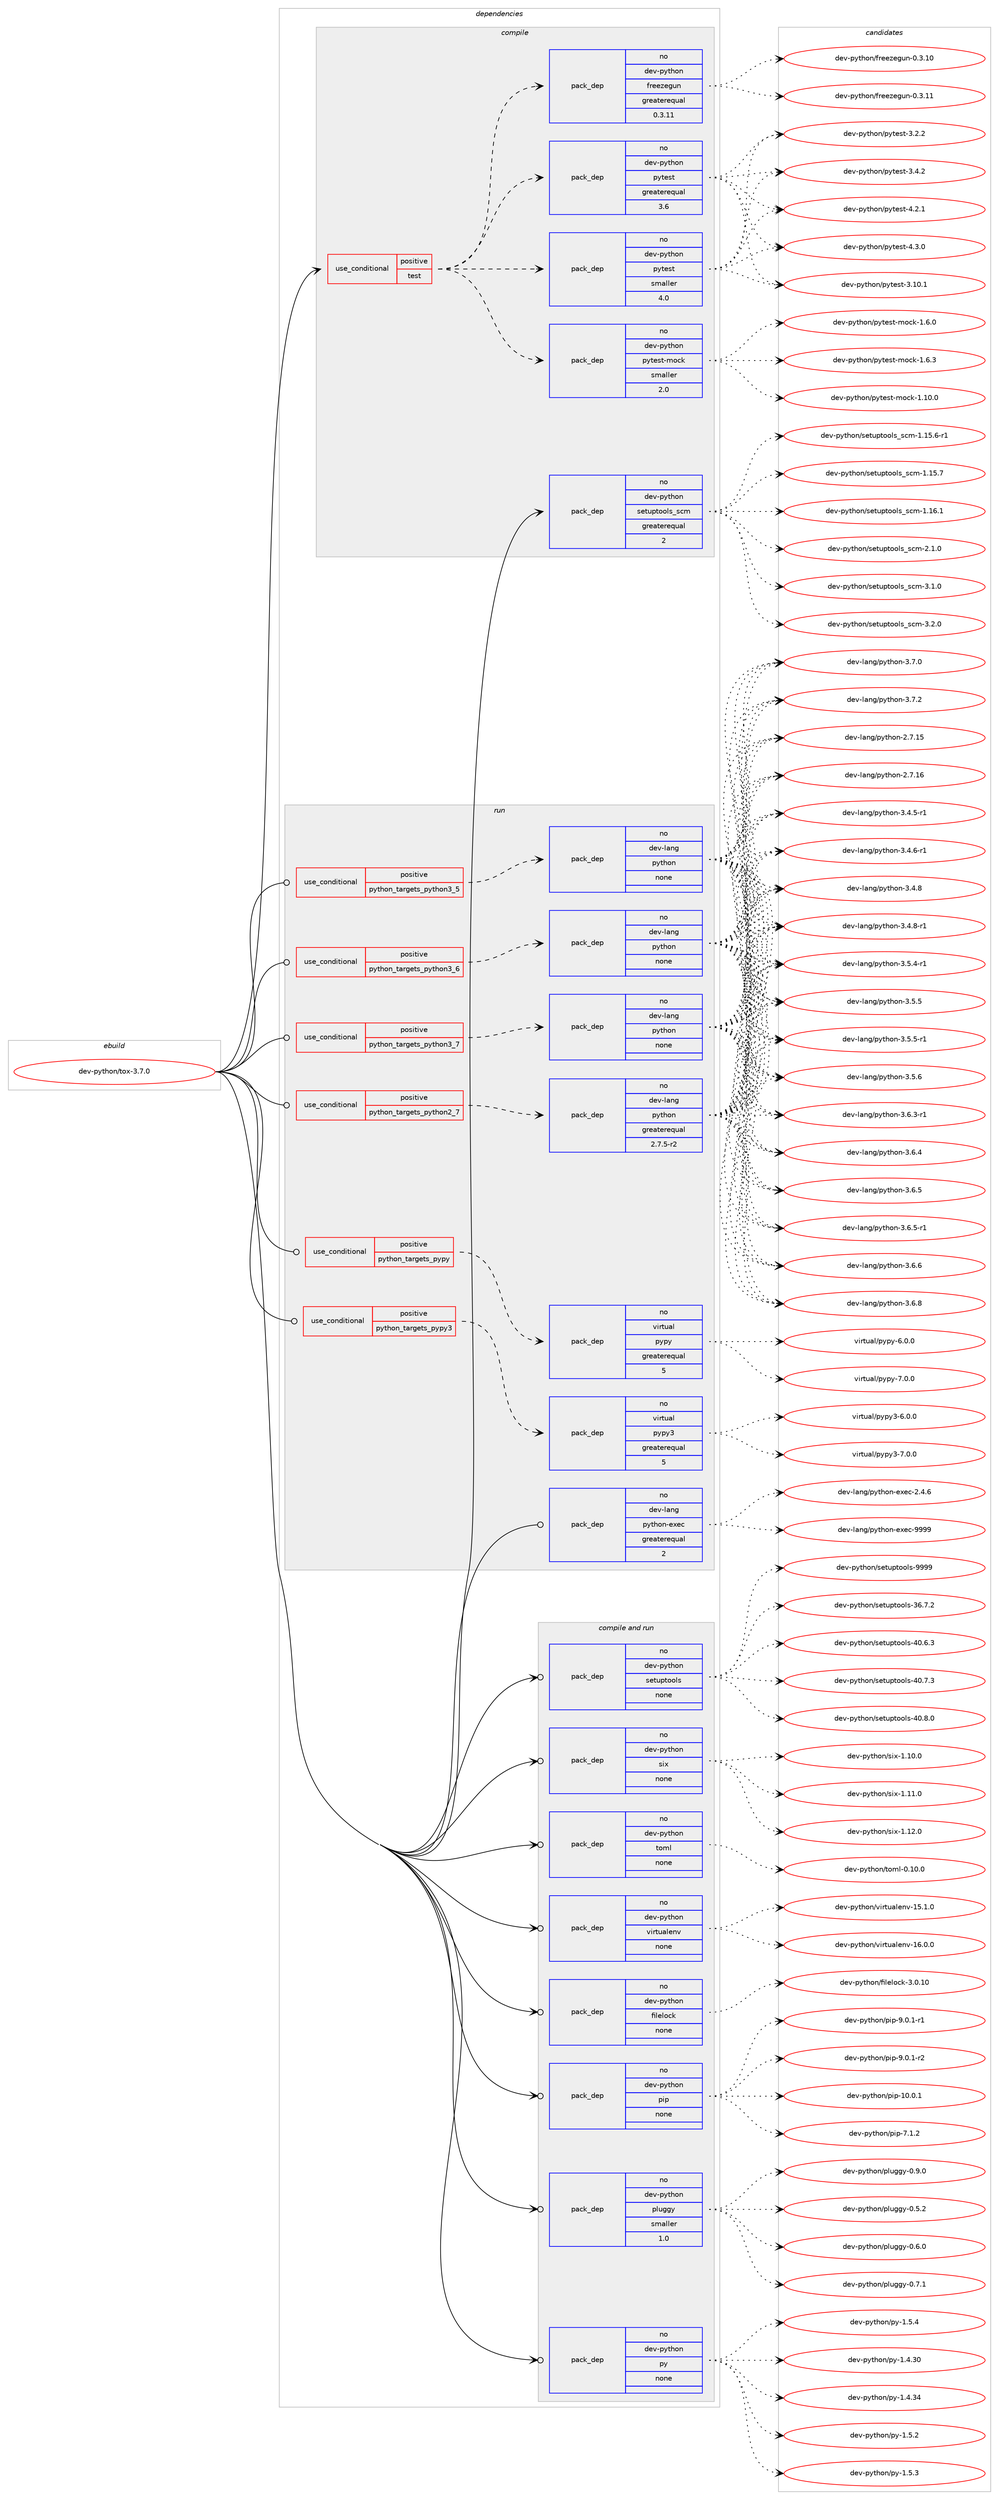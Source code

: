 digraph prolog {

# *************
# Graph options
# *************

newrank=true;
concentrate=true;
compound=true;
graph [rankdir=LR,fontname=Helvetica,fontsize=10,ranksep=1.5];#, ranksep=2.5, nodesep=0.2];
edge  [arrowhead=vee];
node  [fontname=Helvetica,fontsize=10];

# **********
# The ebuild
# **********

subgraph cluster_leftcol {
color=gray;
rank=same;
label=<<i>ebuild</i>>;
id [label="dev-python/tox-3.7.0", color=red, width=4, href="../dev-python/tox-3.7.0.svg"];
}

# ****************
# The dependencies
# ****************

subgraph cluster_midcol {
color=gray;
label=<<i>dependencies</i>>;
subgraph cluster_compile {
fillcolor="#eeeeee";
style=filled;
label=<<i>compile</i>>;
subgraph cond385890 {
dependency1445009 [label=<<TABLE BORDER="0" CELLBORDER="1" CELLSPACING="0" CELLPADDING="4"><TR><TD ROWSPAN="3" CELLPADDING="10">use_conditional</TD></TR><TR><TD>positive</TD></TR><TR><TD>test</TD></TR></TABLE>>, shape=none, color=red];
subgraph pack1035756 {
dependency1445010 [label=<<TABLE BORDER="0" CELLBORDER="1" CELLSPACING="0" CELLPADDING="4" WIDTH="220"><TR><TD ROWSPAN="6" CELLPADDING="30">pack_dep</TD></TR><TR><TD WIDTH="110">no</TD></TR><TR><TD>dev-python</TD></TR><TR><TD>freezegun</TD></TR><TR><TD>greaterequal</TD></TR><TR><TD>0.3.11</TD></TR></TABLE>>, shape=none, color=blue];
}
dependency1445009:e -> dependency1445010:w [weight=20,style="dashed",arrowhead="vee"];
subgraph pack1035757 {
dependency1445011 [label=<<TABLE BORDER="0" CELLBORDER="1" CELLSPACING="0" CELLPADDING="4" WIDTH="220"><TR><TD ROWSPAN="6" CELLPADDING="30">pack_dep</TD></TR><TR><TD WIDTH="110">no</TD></TR><TR><TD>dev-python</TD></TR><TR><TD>pytest</TD></TR><TR><TD>greaterequal</TD></TR><TR><TD>3.6</TD></TR></TABLE>>, shape=none, color=blue];
}
dependency1445009:e -> dependency1445011:w [weight=20,style="dashed",arrowhead="vee"];
subgraph pack1035758 {
dependency1445012 [label=<<TABLE BORDER="0" CELLBORDER="1" CELLSPACING="0" CELLPADDING="4" WIDTH="220"><TR><TD ROWSPAN="6" CELLPADDING="30">pack_dep</TD></TR><TR><TD WIDTH="110">no</TD></TR><TR><TD>dev-python</TD></TR><TR><TD>pytest</TD></TR><TR><TD>smaller</TD></TR><TR><TD>4.0</TD></TR></TABLE>>, shape=none, color=blue];
}
dependency1445009:e -> dependency1445012:w [weight=20,style="dashed",arrowhead="vee"];
subgraph pack1035759 {
dependency1445013 [label=<<TABLE BORDER="0" CELLBORDER="1" CELLSPACING="0" CELLPADDING="4" WIDTH="220"><TR><TD ROWSPAN="6" CELLPADDING="30">pack_dep</TD></TR><TR><TD WIDTH="110">no</TD></TR><TR><TD>dev-python</TD></TR><TR><TD>pytest-mock</TD></TR><TR><TD>smaller</TD></TR><TR><TD>2.0</TD></TR></TABLE>>, shape=none, color=blue];
}
dependency1445009:e -> dependency1445013:w [weight=20,style="dashed",arrowhead="vee"];
}
id:e -> dependency1445009:w [weight=20,style="solid",arrowhead="vee"];
subgraph pack1035760 {
dependency1445014 [label=<<TABLE BORDER="0" CELLBORDER="1" CELLSPACING="0" CELLPADDING="4" WIDTH="220"><TR><TD ROWSPAN="6" CELLPADDING="30">pack_dep</TD></TR><TR><TD WIDTH="110">no</TD></TR><TR><TD>dev-python</TD></TR><TR><TD>setuptools_scm</TD></TR><TR><TD>greaterequal</TD></TR><TR><TD>2</TD></TR></TABLE>>, shape=none, color=blue];
}
id:e -> dependency1445014:w [weight=20,style="solid",arrowhead="vee"];
}
subgraph cluster_compileandrun {
fillcolor="#eeeeee";
style=filled;
label=<<i>compile and run</i>>;
subgraph pack1035761 {
dependency1445015 [label=<<TABLE BORDER="0" CELLBORDER="1" CELLSPACING="0" CELLPADDING="4" WIDTH="220"><TR><TD ROWSPAN="6" CELLPADDING="30">pack_dep</TD></TR><TR><TD WIDTH="110">no</TD></TR><TR><TD>dev-python</TD></TR><TR><TD>filelock</TD></TR><TR><TD>none</TD></TR><TR><TD></TD></TR></TABLE>>, shape=none, color=blue];
}
id:e -> dependency1445015:w [weight=20,style="solid",arrowhead="odotvee"];
subgraph pack1035762 {
dependency1445016 [label=<<TABLE BORDER="0" CELLBORDER="1" CELLSPACING="0" CELLPADDING="4" WIDTH="220"><TR><TD ROWSPAN="6" CELLPADDING="30">pack_dep</TD></TR><TR><TD WIDTH="110">no</TD></TR><TR><TD>dev-python</TD></TR><TR><TD>pip</TD></TR><TR><TD>none</TD></TR><TR><TD></TD></TR></TABLE>>, shape=none, color=blue];
}
id:e -> dependency1445016:w [weight=20,style="solid",arrowhead="odotvee"];
subgraph pack1035763 {
dependency1445017 [label=<<TABLE BORDER="0" CELLBORDER="1" CELLSPACING="0" CELLPADDING="4" WIDTH="220"><TR><TD ROWSPAN="6" CELLPADDING="30">pack_dep</TD></TR><TR><TD WIDTH="110">no</TD></TR><TR><TD>dev-python</TD></TR><TR><TD>pluggy</TD></TR><TR><TD>smaller</TD></TR><TR><TD>1.0</TD></TR></TABLE>>, shape=none, color=blue];
}
id:e -> dependency1445017:w [weight=20,style="solid",arrowhead="odotvee"];
subgraph pack1035764 {
dependency1445018 [label=<<TABLE BORDER="0" CELLBORDER="1" CELLSPACING="0" CELLPADDING="4" WIDTH="220"><TR><TD ROWSPAN="6" CELLPADDING="30">pack_dep</TD></TR><TR><TD WIDTH="110">no</TD></TR><TR><TD>dev-python</TD></TR><TR><TD>py</TD></TR><TR><TD>none</TD></TR><TR><TD></TD></TR></TABLE>>, shape=none, color=blue];
}
id:e -> dependency1445018:w [weight=20,style="solid",arrowhead="odotvee"];
subgraph pack1035765 {
dependency1445019 [label=<<TABLE BORDER="0" CELLBORDER="1" CELLSPACING="0" CELLPADDING="4" WIDTH="220"><TR><TD ROWSPAN="6" CELLPADDING="30">pack_dep</TD></TR><TR><TD WIDTH="110">no</TD></TR><TR><TD>dev-python</TD></TR><TR><TD>setuptools</TD></TR><TR><TD>none</TD></TR><TR><TD></TD></TR></TABLE>>, shape=none, color=blue];
}
id:e -> dependency1445019:w [weight=20,style="solid",arrowhead="odotvee"];
subgraph pack1035766 {
dependency1445020 [label=<<TABLE BORDER="0" CELLBORDER="1" CELLSPACING="0" CELLPADDING="4" WIDTH="220"><TR><TD ROWSPAN="6" CELLPADDING="30">pack_dep</TD></TR><TR><TD WIDTH="110">no</TD></TR><TR><TD>dev-python</TD></TR><TR><TD>six</TD></TR><TR><TD>none</TD></TR><TR><TD></TD></TR></TABLE>>, shape=none, color=blue];
}
id:e -> dependency1445020:w [weight=20,style="solid",arrowhead="odotvee"];
subgraph pack1035767 {
dependency1445021 [label=<<TABLE BORDER="0" CELLBORDER="1" CELLSPACING="0" CELLPADDING="4" WIDTH="220"><TR><TD ROWSPAN="6" CELLPADDING="30">pack_dep</TD></TR><TR><TD WIDTH="110">no</TD></TR><TR><TD>dev-python</TD></TR><TR><TD>toml</TD></TR><TR><TD>none</TD></TR><TR><TD></TD></TR></TABLE>>, shape=none, color=blue];
}
id:e -> dependency1445021:w [weight=20,style="solid",arrowhead="odotvee"];
subgraph pack1035768 {
dependency1445022 [label=<<TABLE BORDER="0" CELLBORDER="1" CELLSPACING="0" CELLPADDING="4" WIDTH="220"><TR><TD ROWSPAN="6" CELLPADDING="30">pack_dep</TD></TR><TR><TD WIDTH="110">no</TD></TR><TR><TD>dev-python</TD></TR><TR><TD>virtualenv</TD></TR><TR><TD>none</TD></TR><TR><TD></TD></TR></TABLE>>, shape=none, color=blue];
}
id:e -> dependency1445022:w [weight=20,style="solid",arrowhead="odotvee"];
}
subgraph cluster_run {
fillcolor="#eeeeee";
style=filled;
label=<<i>run</i>>;
subgraph cond385891 {
dependency1445023 [label=<<TABLE BORDER="0" CELLBORDER="1" CELLSPACING="0" CELLPADDING="4"><TR><TD ROWSPAN="3" CELLPADDING="10">use_conditional</TD></TR><TR><TD>positive</TD></TR><TR><TD>python_targets_pypy</TD></TR></TABLE>>, shape=none, color=red];
subgraph pack1035769 {
dependency1445024 [label=<<TABLE BORDER="0" CELLBORDER="1" CELLSPACING="0" CELLPADDING="4" WIDTH="220"><TR><TD ROWSPAN="6" CELLPADDING="30">pack_dep</TD></TR><TR><TD WIDTH="110">no</TD></TR><TR><TD>virtual</TD></TR><TR><TD>pypy</TD></TR><TR><TD>greaterequal</TD></TR><TR><TD>5</TD></TR></TABLE>>, shape=none, color=blue];
}
dependency1445023:e -> dependency1445024:w [weight=20,style="dashed",arrowhead="vee"];
}
id:e -> dependency1445023:w [weight=20,style="solid",arrowhead="odot"];
subgraph cond385892 {
dependency1445025 [label=<<TABLE BORDER="0" CELLBORDER="1" CELLSPACING="0" CELLPADDING="4"><TR><TD ROWSPAN="3" CELLPADDING="10">use_conditional</TD></TR><TR><TD>positive</TD></TR><TR><TD>python_targets_pypy3</TD></TR></TABLE>>, shape=none, color=red];
subgraph pack1035770 {
dependency1445026 [label=<<TABLE BORDER="0" CELLBORDER="1" CELLSPACING="0" CELLPADDING="4" WIDTH="220"><TR><TD ROWSPAN="6" CELLPADDING="30">pack_dep</TD></TR><TR><TD WIDTH="110">no</TD></TR><TR><TD>virtual</TD></TR><TR><TD>pypy3</TD></TR><TR><TD>greaterequal</TD></TR><TR><TD>5</TD></TR></TABLE>>, shape=none, color=blue];
}
dependency1445025:e -> dependency1445026:w [weight=20,style="dashed",arrowhead="vee"];
}
id:e -> dependency1445025:w [weight=20,style="solid",arrowhead="odot"];
subgraph cond385893 {
dependency1445027 [label=<<TABLE BORDER="0" CELLBORDER="1" CELLSPACING="0" CELLPADDING="4"><TR><TD ROWSPAN="3" CELLPADDING="10">use_conditional</TD></TR><TR><TD>positive</TD></TR><TR><TD>python_targets_python2_7</TD></TR></TABLE>>, shape=none, color=red];
subgraph pack1035771 {
dependency1445028 [label=<<TABLE BORDER="0" CELLBORDER="1" CELLSPACING="0" CELLPADDING="4" WIDTH="220"><TR><TD ROWSPAN="6" CELLPADDING="30">pack_dep</TD></TR><TR><TD WIDTH="110">no</TD></TR><TR><TD>dev-lang</TD></TR><TR><TD>python</TD></TR><TR><TD>greaterequal</TD></TR><TR><TD>2.7.5-r2</TD></TR></TABLE>>, shape=none, color=blue];
}
dependency1445027:e -> dependency1445028:w [weight=20,style="dashed",arrowhead="vee"];
}
id:e -> dependency1445027:w [weight=20,style="solid",arrowhead="odot"];
subgraph cond385894 {
dependency1445029 [label=<<TABLE BORDER="0" CELLBORDER="1" CELLSPACING="0" CELLPADDING="4"><TR><TD ROWSPAN="3" CELLPADDING="10">use_conditional</TD></TR><TR><TD>positive</TD></TR><TR><TD>python_targets_python3_5</TD></TR></TABLE>>, shape=none, color=red];
subgraph pack1035772 {
dependency1445030 [label=<<TABLE BORDER="0" CELLBORDER="1" CELLSPACING="0" CELLPADDING="4" WIDTH="220"><TR><TD ROWSPAN="6" CELLPADDING="30">pack_dep</TD></TR><TR><TD WIDTH="110">no</TD></TR><TR><TD>dev-lang</TD></TR><TR><TD>python</TD></TR><TR><TD>none</TD></TR><TR><TD></TD></TR></TABLE>>, shape=none, color=blue];
}
dependency1445029:e -> dependency1445030:w [weight=20,style="dashed",arrowhead="vee"];
}
id:e -> dependency1445029:w [weight=20,style="solid",arrowhead="odot"];
subgraph cond385895 {
dependency1445031 [label=<<TABLE BORDER="0" CELLBORDER="1" CELLSPACING="0" CELLPADDING="4"><TR><TD ROWSPAN="3" CELLPADDING="10">use_conditional</TD></TR><TR><TD>positive</TD></TR><TR><TD>python_targets_python3_6</TD></TR></TABLE>>, shape=none, color=red];
subgraph pack1035773 {
dependency1445032 [label=<<TABLE BORDER="0" CELLBORDER="1" CELLSPACING="0" CELLPADDING="4" WIDTH="220"><TR><TD ROWSPAN="6" CELLPADDING="30">pack_dep</TD></TR><TR><TD WIDTH="110">no</TD></TR><TR><TD>dev-lang</TD></TR><TR><TD>python</TD></TR><TR><TD>none</TD></TR><TR><TD></TD></TR></TABLE>>, shape=none, color=blue];
}
dependency1445031:e -> dependency1445032:w [weight=20,style="dashed",arrowhead="vee"];
}
id:e -> dependency1445031:w [weight=20,style="solid",arrowhead="odot"];
subgraph cond385896 {
dependency1445033 [label=<<TABLE BORDER="0" CELLBORDER="1" CELLSPACING="0" CELLPADDING="4"><TR><TD ROWSPAN="3" CELLPADDING="10">use_conditional</TD></TR><TR><TD>positive</TD></TR><TR><TD>python_targets_python3_7</TD></TR></TABLE>>, shape=none, color=red];
subgraph pack1035774 {
dependency1445034 [label=<<TABLE BORDER="0" CELLBORDER="1" CELLSPACING="0" CELLPADDING="4" WIDTH="220"><TR><TD ROWSPAN="6" CELLPADDING="30">pack_dep</TD></TR><TR><TD WIDTH="110">no</TD></TR><TR><TD>dev-lang</TD></TR><TR><TD>python</TD></TR><TR><TD>none</TD></TR><TR><TD></TD></TR></TABLE>>, shape=none, color=blue];
}
dependency1445033:e -> dependency1445034:w [weight=20,style="dashed",arrowhead="vee"];
}
id:e -> dependency1445033:w [weight=20,style="solid",arrowhead="odot"];
subgraph pack1035775 {
dependency1445035 [label=<<TABLE BORDER="0" CELLBORDER="1" CELLSPACING="0" CELLPADDING="4" WIDTH="220"><TR><TD ROWSPAN="6" CELLPADDING="30">pack_dep</TD></TR><TR><TD WIDTH="110">no</TD></TR><TR><TD>dev-lang</TD></TR><TR><TD>python-exec</TD></TR><TR><TD>greaterequal</TD></TR><TR><TD>2</TD></TR></TABLE>>, shape=none, color=blue];
}
id:e -> dependency1445035:w [weight=20,style="solid",arrowhead="odot"];
}
}

# **************
# The candidates
# **************

subgraph cluster_choices {
rank=same;
color=gray;
label=<<i>candidates</i>>;

subgraph choice1035756 {
color=black;
nodesep=1;
choice100101118451121211161041111104710211410110112210110311711045484651464948 [label="dev-python/freezegun-0.3.10", color=red, width=4,href="../dev-python/freezegun-0.3.10.svg"];
choice100101118451121211161041111104710211410110112210110311711045484651464949 [label="dev-python/freezegun-0.3.11", color=red, width=4,href="../dev-python/freezegun-0.3.11.svg"];
dependency1445010:e -> choice100101118451121211161041111104710211410110112210110311711045484651464948:w [style=dotted,weight="100"];
dependency1445010:e -> choice100101118451121211161041111104710211410110112210110311711045484651464949:w [style=dotted,weight="100"];
}
subgraph choice1035757 {
color=black;
nodesep=1;
choice100101118451121211161041111104711212111610111511645514649484649 [label="dev-python/pytest-3.10.1", color=red, width=4,href="../dev-python/pytest-3.10.1.svg"];
choice1001011184511212111610411111047112121116101115116455146504650 [label="dev-python/pytest-3.2.2", color=red, width=4,href="../dev-python/pytest-3.2.2.svg"];
choice1001011184511212111610411111047112121116101115116455146524650 [label="dev-python/pytest-3.4.2", color=red, width=4,href="../dev-python/pytest-3.4.2.svg"];
choice1001011184511212111610411111047112121116101115116455246504649 [label="dev-python/pytest-4.2.1", color=red, width=4,href="../dev-python/pytest-4.2.1.svg"];
choice1001011184511212111610411111047112121116101115116455246514648 [label="dev-python/pytest-4.3.0", color=red, width=4,href="../dev-python/pytest-4.3.0.svg"];
dependency1445011:e -> choice100101118451121211161041111104711212111610111511645514649484649:w [style=dotted,weight="100"];
dependency1445011:e -> choice1001011184511212111610411111047112121116101115116455146504650:w [style=dotted,weight="100"];
dependency1445011:e -> choice1001011184511212111610411111047112121116101115116455146524650:w [style=dotted,weight="100"];
dependency1445011:e -> choice1001011184511212111610411111047112121116101115116455246504649:w [style=dotted,weight="100"];
dependency1445011:e -> choice1001011184511212111610411111047112121116101115116455246514648:w [style=dotted,weight="100"];
}
subgraph choice1035758 {
color=black;
nodesep=1;
choice100101118451121211161041111104711212111610111511645514649484649 [label="dev-python/pytest-3.10.1", color=red, width=4,href="../dev-python/pytest-3.10.1.svg"];
choice1001011184511212111610411111047112121116101115116455146504650 [label="dev-python/pytest-3.2.2", color=red, width=4,href="../dev-python/pytest-3.2.2.svg"];
choice1001011184511212111610411111047112121116101115116455146524650 [label="dev-python/pytest-3.4.2", color=red, width=4,href="../dev-python/pytest-3.4.2.svg"];
choice1001011184511212111610411111047112121116101115116455246504649 [label="dev-python/pytest-4.2.1", color=red, width=4,href="../dev-python/pytest-4.2.1.svg"];
choice1001011184511212111610411111047112121116101115116455246514648 [label="dev-python/pytest-4.3.0", color=red, width=4,href="../dev-python/pytest-4.3.0.svg"];
dependency1445012:e -> choice100101118451121211161041111104711212111610111511645514649484649:w [style=dotted,weight="100"];
dependency1445012:e -> choice1001011184511212111610411111047112121116101115116455146504650:w [style=dotted,weight="100"];
dependency1445012:e -> choice1001011184511212111610411111047112121116101115116455146524650:w [style=dotted,weight="100"];
dependency1445012:e -> choice1001011184511212111610411111047112121116101115116455246504649:w [style=dotted,weight="100"];
dependency1445012:e -> choice1001011184511212111610411111047112121116101115116455246514648:w [style=dotted,weight="100"];
}
subgraph choice1035759 {
color=black;
nodesep=1;
choice1001011184511212111610411111047112121116101115116451091119910745494649484648 [label="dev-python/pytest-mock-1.10.0", color=red, width=4,href="../dev-python/pytest-mock-1.10.0.svg"];
choice10010111845112121116104111110471121211161011151164510911199107454946544648 [label="dev-python/pytest-mock-1.6.0", color=red, width=4,href="../dev-python/pytest-mock-1.6.0.svg"];
choice10010111845112121116104111110471121211161011151164510911199107454946544651 [label="dev-python/pytest-mock-1.6.3", color=red, width=4,href="../dev-python/pytest-mock-1.6.3.svg"];
dependency1445013:e -> choice1001011184511212111610411111047112121116101115116451091119910745494649484648:w [style=dotted,weight="100"];
dependency1445013:e -> choice10010111845112121116104111110471121211161011151164510911199107454946544648:w [style=dotted,weight="100"];
dependency1445013:e -> choice10010111845112121116104111110471121211161011151164510911199107454946544651:w [style=dotted,weight="100"];
}
subgraph choice1035760 {
color=black;
nodesep=1;
choice10010111845112121116104111110471151011161171121161111111081159511599109454946495346544511449 [label="dev-python/setuptools_scm-1.15.6-r1", color=red, width=4,href="../dev-python/setuptools_scm-1.15.6-r1.svg"];
choice1001011184511212111610411111047115101116117112116111111108115951159910945494649534655 [label="dev-python/setuptools_scm-1.15.7", color=red, width=4,href="../dev-python/setuptools_scm-1.15.7.svg"];
choice1001011184511212111610411111047115101116117112116111111108115951159910945494649544649 [label="dev-python/setuptools_scm-1.16.1", color=red, width=4,href="../dev-python/setuptools_scm-1.16.1.svg"];
choice10010111845112121116104111110471151011161171121161111111081159511599109455046494648 [label="dev-python/setuptools_scm-2.1.0", color=red, width=4,href="../dev-python/setuptools_scm-2.1.0.svg"];
choice10010111845112121116104111110471151011161171121161111111081159511599109455146494648 [label="dev-python/setuptools_scm-3.1.0", color=red, width=4,href="../dev-python/setuptools_scm-3.1.0.svg"];
choice10010111845112121116104111110471151011161171121161111111081159511599109455146504648 [label="dev-python/setuptools_scm-3.2.0", color=red, width=4,href="../dev-python/setuptools_scm-3.2.0.svg"];
dependency1445014:e -> choice10010111845112121116104111110471151011161171121161111111081159511599109454946495346544511449:w [style=dotted,weight="100"];
dependency1445014:e -> choice1001011184511212111610411111047115101116117112116111111108115951159910945494649534655:w [style=dotted,weight="100"];
dependency1445014:e -> choice1001011184511212111610411111047115101116117112116111111108115951159910945494649544649:w [style=dotted,weight="100"];
dependency1445014:e -> choice10010111845112121116104111110471151011161171121161111111081159511599109455046494648:w [style=dotted,weight="100"];
dependency1445014:e -> choice10010111845112121116104111110471151011161171121161111111081159511599109455146494648:w [style=dotted,weight="100"];
dependency1445014:e -> choice10010111845112121116104111110471151011161171121161111111081159511599109455146504648:w [style=dotted,weight="100"];
}
subgraph choice1035761 {
color=black;
nodesep=1;
choice10010111845112121116104111110471021051081011081119910745514648464948 [label="dev-python/filelock-3.0.10", color=red, width=4,href="../dev-python/filelock-3.0.10.svg"];
dependency1445015:e -> choice10010111845112121116104111110471021051081011081119910745514648464948:w [style=dotted,weight="100"];
}
subgraph choice1035762 {
color=black;
nodesep=1;
choice100101118451121211161041111104711210511245494846484649 [label="dev-python/pip-10.0.1", color=red, width=4,href="../dev-python/pip-10.0.1.svg"];
choice1001011184511212111610411111047112105112455546494650 [label="dev-python/pip-7.1.2", color=red, width=4,href="../dev-python/pip-7.1.2.svg"];
choice10010111845112121116104111110471121051124557464846494511449 [label="dev-python/pip-9.0.1-r1", color=red, width=4,href="../dev-python/pip-9.0.1-r1.svg"];
choice10010111845112121116104111110471121051124557464846494511450 [label="dev-python/pip-9.0.1-r2", color=red, width=4,href="../dev-python/pip-9.0.1-r2.svg"];
dependency1445016:e -> choice100101118451121211161041111104711210511245494846484649:w [style=dotted,weight="100"];
dependency1445016:e -> choice1001011184511212111610411111047112105112455546494650:w [style=dotted,weight="100"];
dependency1445016:e -> choice10010111845112121116104111110471121051124557464846494511449:w [style=dotted,weight="100"];
dependency1445016:e -> choice10010111845112121116104111110471121051124557464846494511450:w [style=dotted,weight="100"];
}
subgraph choice1035763 {
color=black;
nodesep=1;
choice1001011184511212111610411111047112108117103103121454846534650 [label="dev-python/pluggy-0.5.2", color=red, width=4,href="../dev-python/pluggy-0.5.2.svg"];
choice1001011184511212111610411111047112108117103103121454846544648 [label="dev-python/pluggy-0.6.0", color=red, width=4,href="../dev-python/pluggy-0.6.0.svg"];
choice1001011184511212111610411111047112108117103103121454846554649 [label="dev-python/pluggy-0.7.1", color=red, width=4,href="../dev-python/pluggy-0.7.1.svg"];
choice1001011184511212111610411111047112108117103103121454846574648 [label="dev-python/pluggy-0.9.0", color=red, width=4,href="../dev-python/pluggy-0.9.0.svg"];
dependency1445017:e -> choice1001011184511212111610411111047112108117103103121454846534650:w [style=dotted,weight="100"];
dependency1445017:e -> choice1001011184511212111610411111047112108117103103121454846544648:w [style=dotted,weight="100"];
dependency1445017:e -> choice1001011184511212111610411111047112108117103103121454846554649:w [style=dotted,weight="100"];
dependency1445017:e -> choice1001011184511212111610411111047112108117103103121454846574648:w [style=dotted,weight="100"];
}
subgraph choice1035764 {
color=black;
nodesep=1;
choice100101118451121211161041111104711212145494652465148 [label="dev-python/py-1.4.30", color=red, width=4,href="../dev-python/py-1.4.30.svg"];
choice100101118451121211161041111104711212145494652465152 [label="dev-python/py-1.4.34", color=red, width=4,href="../dev-python/py-1.4.34.svg"];
choice1001011184511212111610411111047112121454946534650 [label="dev-python/py-1.5.2", color=red, width=4,href="../dev-python/py-1.5.2.svg"];
choice1001011184511212111610411111047112121454946534651 [label="dev-python/py-1.5.3", color=red, width=4,href="../dev-python/py-1.5.3.svg"];
choice1001011184511212111610411111047112121454946534652 [label="dev-python/py-1.5.4", color=red, width=4,href="../dev-python/py-1.5.4.svg"];
dependency1445018:e -> choice100101118451121211161041111104711212145494652465148:w [style=dotted,weight="100"];
dependency1445018:e -> choice100101118451121211161041111104711212145494652465152:w [style=dotted,weight="100"];
dependency1445018:e -> choice1001011184511212111610411111047112121454946534650:w [style=dotted,weight="100"];
dependency1445018:e -> choice1001011184511212111610411111047112121454946534651:w [style=dotted,weight="100"];
dependency1445018:e -> choice1001011184511212111610411111047112121454946534652:w [style=dotted,weight="100"];
}
subgraph choice1035765 {
color=black;
nodesep=1;
choice100101118451121211161041111104711510111611711211611111110811545515446554650 [label="dev-python/setuptools-36.7.2", color=red, width=4,href="../dev-python/setuptools-36.7.2.svg"];
choice100101118451121211161041111104711510111611711211611111110811545524846544651 [label="dev-python/setuptools-40.6.3", color=red, width=4,href="../dev-python/setuptools-40.6.3.svg"];
choice100101118451121211161041111104711510111611711211611111110811545524846554651 [label="dev-python/setuptools-40.7.3", color=red, width=4,href="../dev-python/setuptools-40.7.3.svg"];
choice100101118451121211161041111104711510111611711211611111110811545524846564648 [label="dev-python/setuptools-40.8.0", color=red, width=4,href="../dev-python/setuptools-40.8.0.svg"];
choice10010111845112121116104111110471151011161171121161111111081154557575757 [label="dev-python/setuptools-9999", color=red, width=4,href="../dev-python/setuptools-9999.svg"];
dependency1445019:e -> choice100101118451121211161041111104711510111611711211611111110811545515446554650:w [style=dotted,weight="100"];
dependency1445019:e -> choice100101118451121211161041111104711510111611711211611111110811545524846544651:w [style=dotted,weight="100"];
dependency1445019:e -> choice100101118451121211161041111104711510111611711211611111110811545524846554651:w [style=dotted,weight="100"];
dependency1445019:e -> choice100101118451121211161041111104711510111611711211611111110811545524846564648:w [style=dotted,weight="100"];
dependency1445019:e -> choice10010111845112121116104111110471151011161171121161111111081154557575757:w [style=dotted,weight="100"];
}
subgraph choice1035766 {
color=black;
nodesep=1;
choice100101118451121211161041111104711510512045494649484648 [label="dev-python/six-1.10.0", color=red, width=4,href="../dev-python/six-1.10.0.svg"];
choice100101118451121211161041111104711510512045494649494648 [label="dev-python/six-1.11.0", color=red, width=4,href="../dev-python/six-1.11.0.svg"];
choice100101118451121211161041111104711510512045494649504648 [label="dev-python/six-1.12.0", color=red, width=4,href="../dev-python/six-1.12.0.svg"];
dependency1445020:e -> choice100101118451121211161041111104711510512045494649484648:w [style=dotted,weight="100"];
dependency1445020:e -> choice100101118451121211161041111104711510512045494649494648:w [style=dotted,weight="100"];
dependency1445020:e -> choice100101118451121211161041111104711510512045494649504648:w [style=dotted,weight="100"];
}
subgraph choice1035767 {
color=black;
nodesep=1;
choice100101118451121211161041111104711611110910845484649484648 [label="dev-python/toml-0.10.0", color=red, width=4,href="../dev-python/toml-0.10.0.svg"];
dependency1445021:e -> choice100101118451121211161041111104711611110910845484649484648:w [style=dotted,weight="100"];
}
subgraph choice1035768 {
color=black;
nodesep=1;
choice10010111845112121116104111110471181051141161179710810111011845495346494648 [label="dev-python/virtualenv-15.1.0", color=red, width=4,href="../dev-python/virtualenv-15.1.0.svg"];
choice10010111845112121116104111110471181051141161179710810111011845495446484648 [label="dev-python/virtualenv-16.0.0", color=red, width=4,href="../dev-python/virtualenv-16.0.0.svg"];
dependency1445022:e -> choice10010111845112121116104111110471181051141161179710810111011845495346494648:w [style=dotted,weight="100"];
dependency1445022:e -> choice10010111845112121116104111110471181051141161179710810111011845495446484648:w [style=dotted,weight="100"];
}
subgraph choice1035769 {
color=black;
nodesep=1;
choice1181051141161179710847112121112121455446484648 [label="virtual/pypy-6.0.0", color=red, width=4,href="../virtual/pypy-6.0.0.svg"];
choice1181051141161179710847112121112121455546484648 [label="virtual/pypy-7.0.0", color=red, width=4,href="../virtual/pypy-7.0.0.svg"];
dependency1445024:e -> choice1181051141161179710847112121112121455446484648:w [style=dotted,weight="100"];
dependency1445024:e -> choice1181051141161179710847112121112121455546484648:w [style=dotted,weight="100"];
}
subgraph choice1035770 {
color=black;
nodesep=1;
choice118105114116117971084711212111212151455446484648 [label="virtual/pypy3-6.0.0", color=red, width=4,href="../virtual/pypy3-6.0.0.svg"];
choice118105114116117971084711212111212151455546484648 [label="virtual/pypy3-7.0.0", color=red, width=4,href="../virtual/pypy3-7.0.0.svg"];
dependency1445026:e -> choice118105114116117971084711212111212151455446484648:w [style=dotted,weight="100"];
dependency1445026:e -> choice118105114116117971084711212111212151455546484648:w [style=dotted,weight="100"];
}
subgraph choice1035771 {
color=black;
nodesep=1;
choice10010111845108971101034711212111610411111045504655464953 [label="dev-lang/python-2.7.15", color=red, width=4,href="../dev-lang/python-2.7.15.svg"];
choice10010111845108971101034711212111610411111045504655464954 [label="dev-lang/python-2.7.16", color=red, width=4,href="../dev-lang/python-2.7.16.svg"];
choice1001011184510897110103471121211161041111104551465246534511449 [label="dev-lang/python-3.4.5-r1", color=red, width=4,href="../dev-lang/python-3.4.5-r1.svg"];
choice1001011184510897110103471121211161041111104551465246544511449 [label="dev-lang/python-3.4.6-r1", color=red, width=4,href="../dev-lang/python-3.4.6-r1.svg"];
choice100101118451089711010347112121116104111110455146524656 [label="dev-lang/python-3.4.8", color=red, width=4,href="../dev-lang/python-3.4.8.svg"];
choice1001011184510897110103471121211161041111104551465246564511449 [label="dev-lang/python-3.4.8-r1", color=red, width=4,href="../dev-lang/python-3.4.8-r1.svg"];
choice1001011184510897110103471121211161041111104551465346524511449 [label="dev-lang/python-3.5.4-r1", color=red, width=4,href="../dev-lang/python-3.5.4-r1.svg"];
choice100101118451089711010347112121116104111110455146534653 [label="dev-lang/python-3.5.5", color=red, width=4,href="../dev-lang/python-3.5.5.svg"];
choice1001011184510897110103471121211161041111104551465346534511449 [label="dev-lang/python-3.5.5-r1", color=red, width=4,href="../dev-lang/python-3.5.5-r1.svg"];
choice100101118451089711010347112121116104111110455146534654 [label="dev-lang/python-3.5.6", color=red, width=4,href="../dev-lang/python-3.5.6.svg"];
choice1001011184510897110103471121211161041111104551465446514511449 [label="dev-lang/python-3.6.3-r1", color=red, width=4,href="../dev-lang/python-3.6.3-r1.svg"];
choice100101118451089711010347112121116104111110455146544652 [label="dev-lang/python-3.6.4", color=red, width=4,href="../dev-lang/python-3.6.4.svg"];
choice100101118451089711010347112121116104111110455146544653 [label="dev-lang/python-3.6.5", color=red, width=4,href="../dev-lang/python-3.6.5.svg"];
choice1001011184510897110103471121211161041111104551465446534511449 [label="dev-lang/python-3.6.5-r1", color=red, width=4,href="../dev-lang/python-3.6.5-r1.svg"];
choice100101118451089711010347112121116104111110455146544654 [label="dev-lang/python-3.6.6", color=red, width=4,href="../dev-lang/python-3.6.6.svg"];
choice100101118451089711010347112121116104111110455146544656 [label="dev-lang/python-3.6.8", color=red, width=4,href="../dev-lang/python-3.6.8.svg"];
choice100101118451089711010347112121116104111110455146554648 [label="dev-lang/python-3.7.0", color=red, width=4,href="../dev-lang/python-3.7.0.svg"];
choice100101118451089711010347112121116104111110455146554650 [label="dev-lang/python-3.7.2", color=red, width=4,href="../dev-lang/python-3.7.2.svg"];
dependency1445028:e -> choice10010111845108971101034711212111610411111045504655464953:w [style=dotted,weight="100"];
dependency1445028:e -> choice10010111845108971101034711212111610411111045504655464954:w [style=dotted,weight="100"];
dependency1445028:e -> choice1001011184510897110103471121211161041111104551465246534511449:w [style=dotted,weight="100"];
dependency1445028:e -> choice1001011184510897110103471121211161041111104551465246544511449:w [style=dotted,weight="100"];
dependency1445028:e -> choice100101118451089711010347112121116104111110455146524656:w [style=dotted,weight="100"];
dependency1445028:e -> choice1001011184510897110103471121211161041111104551465246564511449:w [style=dotted,weight="100"];
dependency1445028:e -> choice1001011184510897110103471121211161041111104551465346524511449:w [style=dotted,weight="100"];
dependency1445028:e -> choice100101118451089711010347112121116104111110455146534653:w [style=dotted,weight="100"];
dependency1445028:e -> choice1001011184510897110103471121211161041111104551465346534511449:w [style=dotted,weight="100"];
dependency1445028:e -> choice100101118451089711010347112121116104111110455146534654:w [style=dotted,weight="100"];
dependency1445028:e -> choice1001011184510897110103471121211161041111104551465446514511449:w [style=dotted,weight="100"];
dependency1445028:e -> choice100101118451089711010347112121116104111110455146544652:w [style=dotted,weight="100"];
dependency1445028:e -> choice100101118451089711010347112121116104111110455146544653:w [style=dotted,weight="100"];
dependency1445028:e -> choice1001011184510897110103471121211161041111104551465446534511449:w [style=dotted,weight="100"];
dependency1445028:e -> choice100101118451089711010347112121116104111110455146544654:w [style=dotted,weight="100"];
dependency1445028:e -> choice100101118451089711010347112121116104111110455146544656:w [style=dotted,weight="100"];
dependency1445028:e -> choice100101118451089711010347112121116104111110455146554648:w [style=dotted,weight="100"];
dependency1445028:e -> choice100101118451089711010347112121116104111110455146554650:w [style=dotted,weight="100"];
}
subgraph choice1035772 {
color=black;
nodesep=1;
choice10010111845108971101034711212111610411111045504655464953 [label="dev-lang/python-2.7.15", color=red, width=4,href="../dev-lang/python-2.7.15.svg"];
choice10010111845108971101034711212111610411111045504655464954 [label="dev-lang/python-2.7.16", color=red, width=4,href="../dev-lang/python-2.7.16.svg"];
choice1001011184510897110103471121211161041111104551465246534511449 [label="dev-lang/python-3.4.5-r1", color=red, width=4,href="../dev-lang/python-3.4.5-r1.svg"];
choice1001011184510897110103471121211161041111104551465246544511449 [label="dev-lang/python-3.4.6-r1", color=red, width=4,href="../dev-lang/python-3.4.6-r1.svg"];
choice100101118451089711010347112121116104111110455146524656 [label="dev-lang/python-3.4.8", color=red, width=4,href="../dev-lang/python-3.4.8.svg"];
choice1001011184510897110103471121211161041111104551465246564511449 [label="dev-lang/python-3.4.8-r1", color=red, width=4,href="../dev-lang/python-3.4.8-r1.svg"];
choice1001011184510897110103471121211161041111104551465346524511449 [label="dev-lang/python-3.5.4-r1", color=red, width=4,href="../dev-lang/python-3.5.4-r1.svg"];
choice100101118451089711010347112121116104111110455146534653 [label="dev-lang/python-3.5.5", color=red, width=4,href="../dev-lang/python-3.5.5.svg"];
choice1001011184510897110103471121211161041111104551465346534511449 [label="dev-lang/python-3.5.5-r1", color=red, width=4,href="../dev-lang/python-3.5.5-r1.svg"];
choice100101118451089711010347112121116104111110455146534654 [label="dev-lang/python-3.5.6", color=red, width=4,href="../dev-lang/python-3.5.6.svg"];
choice1001011184510897110103471121211161041111104551465446514511449 [label="dev-lang/python-3.6.3-r1", color=red, width=4,href="../dev-lang/python-3.6.3-r1.svg"];
choice100101118451089711010347112121116104111110455146544652 [label="dev-lang/python-3.6.4", color=red, width=4,href="../dev-lang/python-3.6.4.svg"];
choice100101118451089711010347112121116104111110455146544653 [label="dev-lang/python-3.6.5", color=red, width=4,href="../dev-lang/python-3.6.5.svg"];
choice1001011184510897110103471121211161041111104551465446534511449 [label="dev-lang/python-3.6.5-r1", color=red, width=4,href="../dev-lang/python-3.6.5-r1.svg"];
choice100101118451089711010347112121116104111110455146544654 [label="dev-lang/python-3.6.6", color=red, width=4,href="../dev-lang/python-3.6.6.svg"];
choice100101118451089711010347112121116104111110455146544656 [label="dev-lang/python-3.6.8", color=red, width=4,href="../dev-lang/python-3.6.8.svg"];
choice100101118451089711010347112121116104111110455146554648 [label="dev-lang/python-3.7.0", color=red, width=4,href="../dev-lang/python-3.7.0.svg"];
choice100101118451089711010347112121116104111110455146554650 [label="dev-lang/python-3.7.2", color=red, width=4,href="../dev-lang/python-3.7.2.svg"];
dependency1445030:e -> choice10010111845108971101034711212111610411111045504655464953:w [style=dotted,weight="100"];
dependency1445030:e -> choice10010111845108971101034711212111610411111045504655464954:w [style=dotted,weight="100"];
dependency1445030:e -> choice1001011184510897110103471121211161041111104551465246534511449:w [style=dotted,weight="100"];
dependency1445030:e -> choice1001011184510897110103471121211161041111104551465246544511449:w [style=dotted,weight="100"];
dependency1445030:e -> choice100101118451089711010347112121116104111110455146524656:w [style=dotted,weight="100"];
dependency1445030:e -> choice1001011184510897110103471121211161041111104551465246564511449:w [style=dotted,weight="100"];
dependency1445030:e -> choice1001011184510897110103471121211161041111104551465346524511449:w [style=dotted,weight="100"];
dependency1445030:e -> choice100101118451089711010347112121116104111110455146534653:w [style=dotted,weight="100"];
dependency1445030:e -> choice1001011184510897110103471121211161041111104551465346534511449:w [style=dotted,weight="100"];
dependency1445030:e -> choice100101118451089711010347112121116104111110455146534654:w [style=dotted,weight="100"];
dependency1445030:e -> choice1001011184510897110103471121211161041111104551465446514511449:w [style=dotted,weight="100"];
dependency1445030:e -> choice100101118451089711010347112121116104111110455146544652:w [style=dotted,weight="100"];
dependency1445030:e -> choice100101118451089711010347112121116104111110455146544653:w [style=dotted,weight="100"];
dependency1445030:e -> choice1001011184510897110103471121211161041111104551465446534511449:w [style=dotted,weight="100"];
dependency1445030:e -> choice100101118451089711010347112121116104111110455146544654:w [style=dotted,weight="100"];
dependency1445030:e -> choice100101118451089711010347112121116104111110455146544656:w [style=dotted,weight="100"];
dependency1445030:e -> choice100101118451089711010347112121116104111110455146554648:w [style=dotted,weight="100"];
dependency1445030:e -> choice100101118451089711010347112121116104111110455146554650:w [style=dotted,weight="100"];
}
subgraph choice1035773 {
color=black;
nodesep=1;
choice10010111845108971101034711212111610411111045504655464953 [label="dev-lang/python-2.7.15", color=red, width=4,href="../dev-lang/python-2.7.15.svg"];
choice10010111845108971101034711212111610411111045504655464954 [label="dev-lang/python-2.7.16", color=red, width=4,href="../dev-lang/python-2.7.16.svg"];
choice1001011184510897110103471121211161041111104551465246534511449 [label="dev-lang/python-3.4.5-r1", color=red, width=4,href="../dev-lang/python-3.4.5-r1.svg"];
choice1001011184510897110103471121211161041111104551465246544511449 [label="dev-lang/python-3.4.6-r1", color=red, width=4,href="../dev-lang/python-3.4.6-r1.svg"];
choice100101118451089711010347112121116104111110455146524656 [label="dev-lang/python-3.4.8", color=red, width=4,href="../dev-lang/python-3.4.8.svg"];
choice1001011184510897110103471121211161041111104551465246564511449 [label="dev-lang/python-3.4.8-r1", color=red, width=4,href="../dev-lang/python-3.4.8-r1.svg"];
choice1001011184510897110103471121211161041111104551465346524511449 [label="dev-lang/python-3.5.4-r1", color=red, width=4,href="../dev-lang/python-3.5.4-r1.svg"];
choice100101118451089711010347112121116104111110455146534653 [label="dev-lang/python-3.5.5", color=red, width=4,href="../dev-lang/python-3.5.5.svg"];
choice1001011184510897110103471121211161041111104551465346534511449 [label="dev-lang/python-3.5.5-r1", color=red, width=4,href="../dev-lang/python-3.5.5-r1.svg"];
choice100101118451089711010347112121116104111110455146534654 [label="dev-lang/python-3.5.6", color=red, width=4,href="../dev-lang/python-3.5.6.svg"];
choice1001011184510897110103471121211161041111104551465446514511449 [label="dev-lang/python-3.6.3-r1", color=red, width=4,href="../dev-lang/python-3.6.3-r1.svg"];
choice100101118451089711010347112121116104111110455146544652 [label="dev-lang/python-3.6.4", color=red, width=4,href="../dev-lang/python-3.6.4.svg"];
choice100101118451089711010347112121116104111110455146544653 [label="dev-lang/python-3.6.5", color=red, width=4,href="../dev-lang/python-3.6.5.svg"];
choice1001011184510897110103471121211161041111104551465446534511449 [label="dev-lang/python-3.6.5-r1", color=red, width=4,href="../dev-lang/python-3.6.5-r1.svg"];
choice100101118451089711010347112121116104111110455146544654 [label="dev-lang/python-3.6.6", color=red, width=4,href="../dev-lang/python-3.6.6.svg"];
choice100101118451089711010347112121116104111110455146544656 [label="dev-lang/python-3.6.8", color=red, width=4,href="../dev-lang/python-3.6.8.svg"];
choice100101118451089711010347112121116104111110455146554648 [label="dev-lang/python-3.7.0", color=red, width=4,href="../dev-lang/python-3.7.0.svg"];
choice100101118451089711010347112121116104111110455146554650 [label="dev-lang/python-3.7.2", color=red, width=4,href="../dev-lang/python-3.7.2.svg"];
dependency1445032:e -> choice10010111845108971101034711212111610411111045504655464953:w [style=dotted,weight="100"];
dependency1445032:e -> choice10010111845108971101034711212111610411111045504655464954:w [style=dotted,weight="100"];
dependency1445032:e -> choice1001011184510897110103471121211161041111104551465246534511449:w [style=dotted,weight="100"];
dependency1445032:e -> choice1001011184510897110103471121211161041111104551465246544511449:w [style=dotted,weight="100"];
dependency1445032:e -> choice100101118451089711010347112121116104111110455146524656:w [style=dotted,weight="100"];
dependency1445032:e -> choice1001011184510897110103471121211161041111104551465246564511449:w [style=dotted,weight="100"];
dependency1445032:e -> choice1001011184510897110103471121211161041111104551465346524511449:w [style=dotted,weight="100"];
dependency1445032:e -> choice100101118451089711010347112121116104111110455146534653:w [style=dotted,weight="100"];
dependency1445032:e -> choice1001011184510897110103471121211161041111104551465346534511449:w [style=dotted,weight="100"];
dependency1445032:e -> choice100101118451089711010347112121116104111110455146534654:w [style=dotted,weight="100"];
dependency1445032:e -> choice1001011184510897110103471121211161041111104551465446514511449:w [style=dotted,weight="100"];
dependency1445032:e -> choice100101118451089711010347112121116104111110455146544652:w [style=dotted,weight="100"];
dependency1445032:e -> choice100101118451089711010347112121116104111110455146544653:w [style=dotted,weight="100"];
dependency1445032:e -> choice1001011184510897110103471121211161041111104551465446534511449:w [style=dotted,weight="100"];
dependency1445032:e -> choice100101118451089711010347112121116104111110455146544654:w [style=dotted,weight="100"];
dependency1445032:e -> choice100101118451089711010347112121116104111110455146544656:w [style=dotted,weight="100"];
dependency1445032:e -> choice100101118451089711010347112121116104111110455146554648:w [style=dotted,weight="100"];
dependency1445032:e -> choice100101118451089711010347112121116104111110455146554650:w [style=dotted,weight="100"];
}
subgraph choice1035774 {
color=black;
nodesep=1;
choice10010111845108971101034711212111610411111045504655464953 [label="dev-lang/python-2.7.15", color=red, width=4,href="../dev-lang/python-2.7.15.svg"];
choice10010111845108971101034711212111610411111045504655464954 [label="dev-lang/python-2.7.16", color=red, width=4,href="../dev-lang/python-2.7.16.svg"];
choice1001011184510897110103471121211161041111104551465246534511449 [label="dev-lang/python-3.4.5-r1", color=red, width=4,href="../dev-lang/python-3.4.5-r1.svg"];
choice1001011184510897110103471121211161041111104551465246544511449 [label="dev-lang/python-3.4.6-r1", color=red, width=4,href="../dev-lang/python-3.4.6-r1.svg"];
choice100101118451089711010347112121116104111110455146524656 [label="dev-lang/python-3.4.8", color=red, width=4,href="../dev-lang/python-3.4.8.svg"];
choice1001011184510897110103471121211161041111104551465246564511449 [label="dev-lang/python-3.4.8-r1", color=red, width=4,href="../dev-lang/python-3.4.8-r1.svg"];
choice1001011184510897110103471121211161041111104551465346524511449 [label="dev-lang/python-3.5.4-r1", color=red, width=4,href="../dev-lang/python-3.5.4-r1.svg"];
choice100101118451089711010347112121116104111110455146534653 [label="dev-lang/python-3.5.5", color=red, width=4,href="../dev-lang/python-3.5.5.svg"];
choice1001011184510897110103471121211161041111104551465346534511449 [label="dev-lang/python-3.5.5-r1", color=red, width=4,href="../dev-lang/python-3.5.5-r1.svg"];
choice100101118451089711010347112121116104111110455146534654 [label="dev-lang/python-3.5.6", color=red, width=4,href="../dev-lang/python-3.5.6.svg"];
choice1001011184510897110103471121211161041111104551465446514511449 [label="dev-lang/python-3.6.3-r1", color=red, width=4,href="../dev-lang/python-3.6.3-r1.svg"];
choice100101118451089711010347112121116104111110455146544652 [label="dev-lang/python-3.6.4", color=red, width=4,href="../dev-lang/python-3.6.4.svg"];
choice100101118451089711010347112121116104111110455146544653 [label="dev-lang/python-3.6.5", color=red, width=4,href="../dev-lang/python-3.6.5.svg"];
choice1001011184510897110103471121211161041111104551465446534511449 [label="dev-lang/python-3.6.5-r1", color=red, width=4,href="../dev-lang/python-3.6.5-r1.svg"];
choice100101118451089711010347112121116104111110455146544654 [label="dev-lang/python-3.6.6", color=red, width=4,href="../dev-lang/python-3.6.6.svg"];
choice100101118451089711010347112121116104111110455146544656 [label="dev-lang/python-3.6.8", color=red, width=4,href="../dev-lang/python-3.6.8.svg"];
choice100101118451089711010347112121116104111110455146554648 [label="dev-lang/python-3.7.0", color=red, width=4,href="../dev-lang/python-3.7.0.svg"];
choice100101118451089711010347112121116104111110455146554650 [label="dev-lang/python-3.7.2", color=red, width=4,href="../dev-lang/python-3.7.2.svg"];
dependency1445034:e -> choice10010111845108971101034711212111610411111045504655464953:w [style=dotted,weight="100"];
dependency1445034:e -> choice10010111845108971101034711212111610411111045504655464954:w [style=dotted,weight="100"];
dependency1445034:e -> choice1001011184510897110103471121211161041111104551465246534511449:w [style=dotted,weight="100"];
dependency1445034:e -> choice1001011184510897110103471121211161041111104551465246544511449:w [style=dotted,weight="100"];
dependency1445034:e -> choice100101118451089711010347112121116104111110455146524656:w [style=dotted,weight="100"];
dependency1445034:e -> choice1001011184510897110103471121211161041111104551465246564511449:w [style=dotted,weight="100"];
dependency1445034:e -> choice1001011184510897110103471121211161041111104551465346524511449:w [style=dotted,weight="100"];
dependency1445034:e -> choice100101118451089711010347112121116104111110455146534653:w [style=dotted,weight="100"];
dependency1445034:e -> choice1001011184510897110103471121211161041111104551465346534511449:w [style=dotted,weight="100"];
dependency1445034:e -> choice100101118451089711010347112121116104111110455146534654:w [style=dotted,weight="100"];
dependency1445034:e -> choice1001011184510897110103471121211161041111104551465446514511449:w [style=dotted,weight="100"];
dependency1445034:e -> choice100101118451089711010347112121116104111110455146544652:w [style=dotted,weight="100"];
dependency1445034:e -> choice100101118451089711010347112121116104111110455146544653:w [style=dotted,weight="100"];
dependency1445034:e -> choice1001011184510897110103471121211161041111104551465446534511449:w [style=dotted,weight="100"];
dependency1445034:e -> choice100101118451089711010347112121116104111110455146544654:w [style=dotted,weight="100"];
dependency1445034:e -> choice100101118451089711010347112121116104111110455146544656:w [style=dotted,weight="100"];
dependency1445034:e -> choice100101118451089711010347112121116104111110455146554648:w [style=dotted,weight="100"];
dependency1445034:e -> choice100101118451089711010347112121116104111110455146554650:w [style=dotted,weight="100"];
}
subgraph choice1035775 {
color=black;
nodesep=1;
choice1001011184510897110103471121211161041111104510112010199455046524654 [label="dev-lang/python-exec-2.4.6", color=red, width=4,href="../dev-lang/python-exec-2.4.6.svg"];
choice10010111845108971101034711212111610411111045101120101994557575757 [label="dev-lang/python-exec-9999", color=red, width=4,href="../dev-lang/python-exec-9999.svg"];
dependency1445035:e -> choice1001011184510897110103471121211161041111104510112010199455046524654:w [style=dotted,weight="100"];
dependency1445035:e -> choice10010111845108971101034711212111610411111045101120101994557575757:w [style=dotted,weight="100"];
}
}

}
